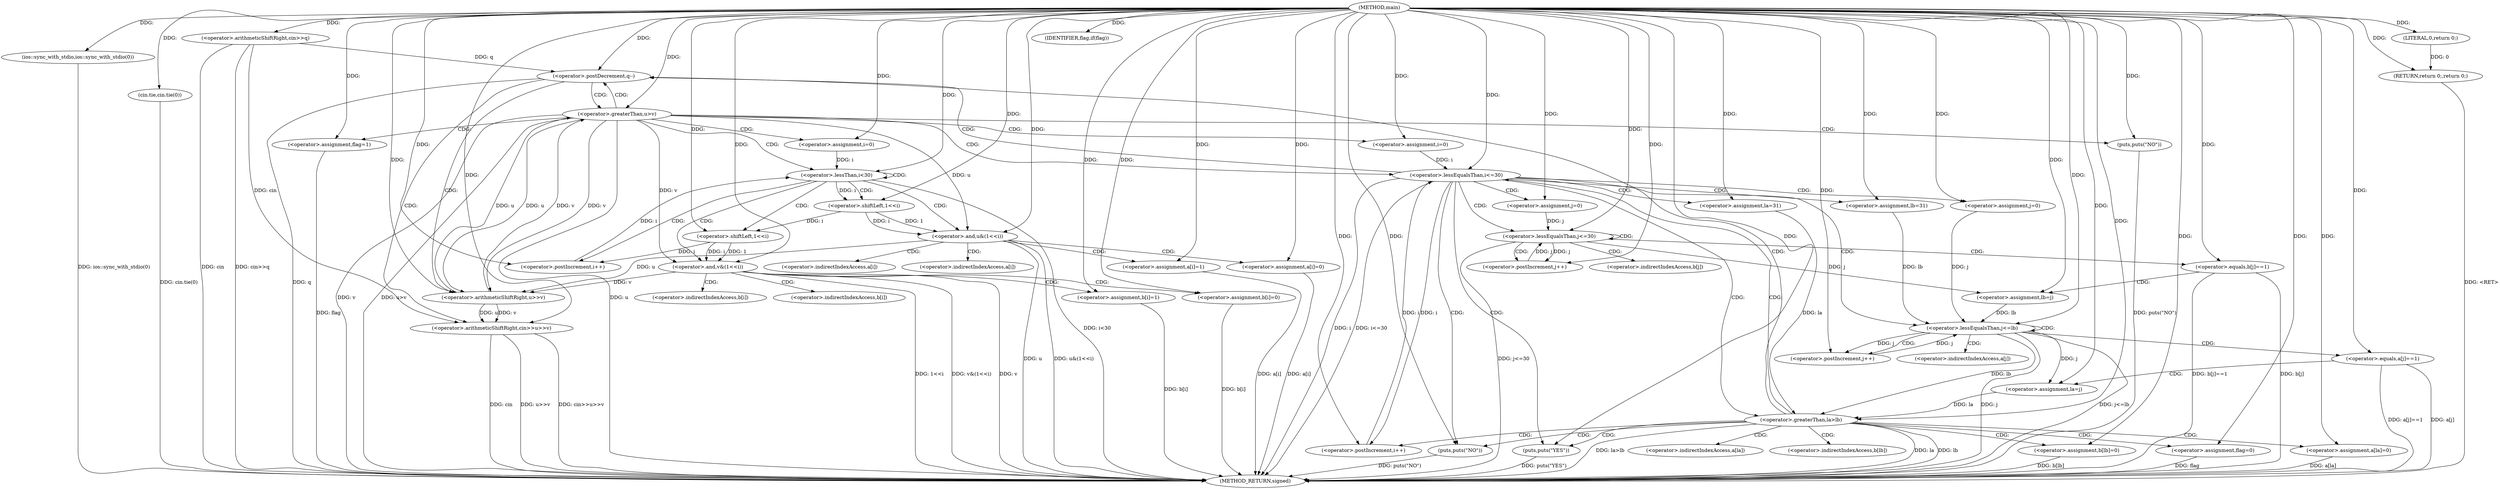 digraph "main" {  
"1000101" [label = "(METHOD,main)" ]
"1000263" [label = "(METHOD_RETURN,signed)" ]
"1000103" [label = "(ios::sync_with_stdio,ios::sync_with_stdio(0))" ]
"1000105" [label = "(cin.tie,cin.tie(0))" ]
"1000107" [label = "(<operator>.arithmeticShiftRight,cin>>q)" ]
"1000261" [label = "(RETURN,return 0;,return 0;)" ]
"1000111" [label = "(<operator>.postDecrement,q--)" ]
"1000262" [label = "(LITERAL,0,return 0;)" ]
"1000114" [label = "(<operator>.arithmeticShiftRight,cin>>u>>v)" ]
"1000173" [label = "(<operator>.assignment,flag=1)" ]
"1000120" [label = "(<operator>.greaterThan,u>v)" ]
"1000129" [label = "(<operator>.assignment,i=0)" ]
"1000132" [label = "(<operator>.lessThan,i<30)" ]
"1000135" [label = "(<operator>.postIncrement,i++)" ]
"1000178" [label = "(<operator>.assignment,i=0)" ]
"1000181" [label = "(<operator>.lessEqualsThan,i<=30)" ]
"1000184" [label = "(<operator>.postIncrement,i++)" ]
"1000255" [label = "(IDENTIFIER,flag,if(flag))" ]
"1000256" [label = "(puts,puts(\"YES\"))" ]
"1000116" [label = "(<operator>.arithmeticShiftRight,u>>v)" ]
"1000124" [label = "(puts,puts(\"NO\"))" ]
"1000188" [label = "(<operator>.assignment,la=31)" ]
"1000192" [label = "(<operator>.assignment,lb=31)" ]
"1000244" [label = "(<operator>.assignment,a[la]=0)" ]
"1000249" [label = "(<operator>.assignment,b[lb]=0)" ]
"1000259" [label = "(puts,puts(\"NO\"))" ]
"1000139" [label = "(<operator>.and,u&(1<<i))" ]
"1000144" [label = "(<operator>.assignment,a[i]=1)" ]
"1000156" [label = "(<operator>.and,v&(1<<i))" ]
"1000161" [label = "(<operator>.assignment,b[i]=1)" ]
"1000197" [label = "(<operator>.assignment,j=0)" ]
"1000200" [label = "(<operator>.lessEqualsThan,j<=30)" ]
"1000203" [label = "(<operator>.postIncrement,j++)" ]
"1000217" [label = "(<operator>.assignment,j=0)" ]
"1000220" [label = "(<operator>.lessEqualsThan,j<=lb)" ]
"1000223" [label = "(<operator>.postIncrement,j++)" ]
"1000236" [label = "(<operator>.greaterThan,la>lb)" ]
"1000150" [label = "(<operator>.assignment,a[i]=0)" ]
"1000167" [label = "(<operator>.assignment,b[i]=0)" ]
"1000240" [label = "(<operator>.assignment,flag=0)" ]
"1000141" [label = "(<operator>.shiftLeft,1<<i)" ]
"1000158" [label = "(<operator>.shiftLeft,1<<i)" ]
"1000207" [label = "(<operator>.equals,b[j]==1)" ]
"1000212" [label = "(<operator>.assignment,lb=j)" ]
"1000227" [label = "(<operator>.equals,a[j]==1)" ]
"1000232" [label = "(<operator>.assignment,la=j)" ]
"1000245" [label = "(<operator>.indirectIndexAccess,a[la])" ]
"1000250" [label = "(<operator>.indirectIndexAccess,b[lb])" ]
"1000145" [label = "(<operator>.indirectIndexAccess,a[i])" ]
"1000162" [label = "(<operator>.indirectIndexAccess,b[i])" ]
"1000151" [label = "(<operator>.indirectIndexAccess,a[i])" ]
"1000168" [label = "(<operator>.indirectIndexAccess,b[i])" ]
"1000208" [label = "(<operator>.indirectIndexAccess,b[j])" ]
"1000228" [label = "(<operator>.indirectIndexAccess,a[j])" ]
  "1000261" -> "1000263"  [ label = "DDG: <RET>"] 
  "1000103" -> "1000263"  [ label = "DDG: ios::sync_with_stdio(0)"] 
  "1000105" -> "1000263"  [ label = "DDG: cin.tie(0)"] 
  "1000107" -> "1000263"  [ label = "DDG: cin"] 
  "1000107" -> "1000263"  [ label = "DDG: cin>>q"] 
  "1000111" -> "1000263"  [ label = "DDG: q"] 
  "1000114" -> "1000263"  [ label = "DDG: cin"] 
  "1000114" -> "1000263"  [ label = "DDG: u>>v"] 
  "1000114" -> "1000263"  [ label = "DDG: cin>>u>>v"] 
  "1000120" -> "1000263"  [ label = "DDG: u"] 
  "1000120" -> "1000263"  [ label = "DDG: v"] 
  "1000120" -> "1000263"  [ label = "DDG: u>v"] 
  "1000132" -> "1000263"  [ label = "DDG: i<30"] 
  "1000173" -> "1000263"  [ label = "DDG: flag"] 
  "1000181" -> "1000263"  [ label = "DDG: i"] 
  "1000181" -> "1000263"  [ label = "DDG: i<=30"] 
  "1000200" -> "1000263"  [ label = "DDG: j<=30"] 
  "1000220" -> "1000263"  [ label = "DDG: j"] 
  "1000220" -> "1000263"  [ label = "DDG: j<=lb"] 
  "1000236" -> "1000263"  [ label = "DDG: la"] 
  "1000236" -> "1000263"  [ label = "DDG: lb"] 
  "1000236" -> "1000263"  [ label = "DDG: la>lb"] 
  "1000244" -> "1000263"  [ label = "DDG: a[la]"] 
  "1000249" -> "1000263"  [ label = "DDG: b[lb]"] 
  "1000240" -> "1000263"  [ label = "DDG: flag"] 
  "1000259" -> "1000263"  [ label = "DDG: puts(\"NO\")"] 
  "1000256" -> "1000263"  [ label = "DDG: puts(\"YES\")"] 
  "1000227" -> "1000263"  [ label = "DDG: a[j]"] 
  "1000227" -> "1000263"  [ label = "DDG: a[j]==1"] 
  "1000207" -> "1000263"  [ label = "DDG: b[j]"] 
  "1000207" -> "1000263"  [ label = "DDG: b[j]==1"] 
  "1000139" -> "1000263"  [ label = "DDG: u"] 
  "1000139" -> "1000263"  [ label = "DDG: u&(1<<i)"] 
  "1000150" -> "1000263"  [ label = "DDG: a[i]"] 
  "1000144" -> "1000263"  [ label = "DDG: a[i]"] 
  "1000156" -> "1000263"  [ label = "DDG: v"] 
  "1000156" -> "1000263"  [ label = "DDG: 1<<i"] 
  "1000156" -> "1000263"  [ label = "DDG: v&(1<<i)"] 
  "1000167" -> "1000263"  [ label = "DDG: b[i]"] 
  "1000161" -> "1000263"  [ label = "DDG: b[i]"] 
  "1000124" -> "1000263"  [ label = "DDG: puts(\"NO\")"] 
  "1000262" -> "1000261"  [ label = "DDG: 0"] 
  "1000101" -> "1000261"  [ label = "DDG: "] 
  "1000101" -> "1000103"  [ label = "DDG: "] 
  "1000101" -> "1000105"  [ label = "DDG: "] 
  "1000101" -> "1000107"  [ label = "DDG: "] 
  "1000101" -> "1000262"  [ label = "DDG: "] 
  "1000107" -> "1000111"  [ label = "DDG: q"] 
  "1000101" -> "1000111"  [ label = "DDG: "] 
  "1000101" -> "1000173"  [ label = "DDG: "] 
  "1000107" -> "1000114"  [ label = "DDG: cin"] 
  "1000101" -> "1000114"  [ label = "DDG: "] 
  "1000116" -> "1000114"  [ label = "DDG: u"] 
  "1000116" -> "1000114"  [ label = "DDG: v"] 
  "1000101" -> "1000129"  [ label = "DDG: "] 
  "1000101" -> "1000178"  [ label = "DDG: "] 
  "1000101" -> "1000255"  [ label = "DDG: "] 
  "1000120" -> "1000116"  [ label = "DDG: u"] 
  "1000139" -> "1000116"  [ label = "DDG: u"] 
  "1000101" -> "1000116"  [ label = "DDG: "] 
  "1000120" -> "1000116"  [ label = "DDG: v"] 
  "1000156" -> "1000116"  [ label = "DDG: v"] 
  "1000116" -> "1000120"  [ label = "DDG: u"] 
  "1000101" -> "1000120"  [ label = "DDG: "] 
  "1000116" -> "1000120"  [ label = "DDG: v"] 
  "1000129" -> "1000132"  [ label = "DDG: i"] 
  "1000135" -> "1000132"  [ label = "DDG: i"] 
  "1000101" -> "1000132"  [ label = "DDG: "] 
  "1000158" -> "1000135"  [ label = "DDG: i"] 
  "1000101" -> "1000135"  [ label = "DDG: "] 
  "1000178" -> "1000181"  [ label = "DDG: i"] 
  "1000184" -> "1000181"  [ label = "DDG: i"] 
  "1000101" -> "1000181"  [ label = "DDG: "] 
  "1000181" -> "1000184"  [ label = "DDG: i"] 
  "1000101" -> "1000184"  [ label = "DDG: "] 
  "1000101" -> "1000188"  [ label = "DDG: "] 
  "1000101" -> "1000192"  [ label = "DDG: "] 
  "1000101" -> "1000244"  [ label = "DDG: "] 
  "1000101" -> "1000249"  [ label = "DDG: "] 
  "1000101" -> "1000256"  [ label = "DDG: "] 
  "1000101" -> "1000124"  [ label = "DDG: "] 
  "1000101" -> "1000144"  [ label = "DDG: "] 
  "1000101" -> "1000161"  [ label = "DDG: "] 
  "1000101" -> "1000197"  [ label = "DDG: "] 
  "1000101" -> "1000217"  [ label = "DDG: "] 
  "1000101" -> "1000259"  [ label = "DDG: "] 
  "1000120" -> "1000139"  [ label = "DDG: u"] 
  "1000101" -> "1000139"  [ label = "DDG: "] 
  "1000141" -> "1000139"  [ label = "DDG: 1"] 
  "1000141" -> "1000139"  [ label = "DDG: i"] 
  "1000101" -> "1000150"  [ label = "DDG: "] 
  "1000120" -> "1000156"  [ label = "DDG: v"] 
  "1000101" -> "1000156"  [ label = "DDG: "] 
  "1000158" -> "1000156"  [ label = "DDG: i"] 
  "1000158" -> "1000156"  [ label = "DDG: 1"] 
  "1000101" -> "1000167"  [ label = "DDG: "] 
  "1000197" -> "1000200"  [ label = "DDG: j"] 
  "1000203" -> "1000200"  [ label = "DDG: j"] 
  "1000101" -> "1000200"  [ label = "DDG: "] 
  "1000200" -> "1000203"  [ label = "DDG: j"] 
  "1000101" -> "1000203"  [ label = "DDG: "] 
  "1000217" -> "1000220"  [ label = "DDG: j"] 
  "1000223" -> "1000220"  [ label = "DDG: j"] 
  "1000101" -> "1000220"  [ label = "DDG: "] 
  "1000192" -> "1000220"  [ label = "DDG: lb"] 
  "1000212" -> "1000220"  [ label = "DDG: lb"] 
  "1000220" -> "1000223"  [ label = "DDG: j"] 
  "1000101" -> "1000223"  [ label = "DDG: "] 
  "1000188" -> "1000236"  [ label = "DDG: la"] 
  "1000232" -> "1000236"  [ label = "DDG: la"] 
  "1000101" -> "1000236"  [ label = "DDG: "] 
  "1000220" -> "1000236"  [ label = "DDG: lb"] 
  "1000101" -> "1000240"  [ label = "DDG: "] 
  "1000101" -> "1000141"  [ label = "DDG: "] 
  "1000132" -> "1000141"  [ label = "DDG: i"] 
  "1000101" -> "1000158"  [ label = "DDG: "] 
  "1000141" -> "1000158"  [ label = "DDG: i"] 
  "1000200" -> "1000212"  [ label = "DDG: j"] 
  "1000101" -> "1000212"  [ label = "DDG: "] 
  "1000220" -> "1000232"  [ label = "DDG: j"] 
  "1000101" -> "1000232"  [ label = "DDG: "] 
  "1000101" -> "1000207"  [ label = "DDG: "] 
  "1000101" -> "1000227"  [ label = "DDG: "] 
  "1000111" -> "1000114"  [ label = "CDG: "] 
  "1000111" -> "1000116"  [ label = "CDG: "] 
  "1000111" -> "1000120"  [ label = "CDG: "] 
  "1000120" -> "1000132"  [ label = "CDG: "] 
  "1000120" -> "1000178"  [ label = "CDG: "] 
  "1000120" -> "1000111"  [ label = "CDG: "] 
  "1000120" -> "1000173"  [ label = "CDG: "] 
  "1000120" -> "1000129"  [ label = "CDG: "] 
  "1000120" -> "1000124"  [ label = "CDG: "] 
  "1000120" -> "1000181"  [ label = "CDG: "] 
  "1000132" -> "1000156"  [ label = "CDG: "] 
  "1000132" -> "1000141"  [ label = "CDG: "] 
  "1000132" -> "1000139"  [ label = "CDG: "] 
  "1000132" -> "1000132"  [ label = "CDG: "] 
  "1000132" -> "1000135"  [ label = "CDG: "] 
  "1000132" -> "1000158"  [ label = "CDG: "] 
  "1000181" -> "1000200"  [ label = "CDG: "] 
  "1000181" -> "1000197"  [ label = "CDG: "] 
  "1000181" -> "1000236"  [ label = "CDG: "] 
  "1000181" -> "1000188"  [ label = "CDG: "] 
  "1000181" -> "1000220"  [ label = "CDG: "] 
  "1000181" -> "1000192"  [ label = "CDG: "] 
  "1000181" -> "1000217"  [ label = "CDG: "] 
  "1000181" -> "1000111"  [ label = "CDG: "] 
  "1000181" -> "1000259"  [ label = "CDG: "] 
  "1000181" -> "1000256"  [ label = "CDG: "] 
  "1000139" -> "1000150"  [ label = "CDG: "] 
  "1000139" -> "1000144"  [ label = "CDG: "] 
  "1000139" -> "1000151"  [ label = "CDG: "] 
  "1000139" -> "1000145"  [ label = "CDG: "] 
  "1000156" -> "1000161"  [ label = "CDG: "] 
  "1000156" -> "1000167"  [ label = "CDG: "] 
  "1000156" -> "1000168"  [ label = "CDG: "] 
  "1000156" -> "1000162"  [ label = "CDG: "] 
  "1000200" -> "1000200"  [ label = "CDG: "] 
  "1000200" -> "1000208"  [ label = "CDG: "] 
  "1000200" -> "1000207"  [ label = "CDG: "] 
  "1000200" -> "1000203"  [ label = "CDG: "] 
  "1000220" -> "1000227"  [ label = "CDG: "] 
  "1000220" -> "1000220"  [ label = "CDG: "] 
  "1000220" -> "1000223"  [ label = "CDG: "] 
  "1000220" -> "1000228"  [ label = "CDG: "] 
  "1000236" -> "1000244"  [ label = "CDG: "] 
  "1000236" -> "1000250"  [ label = "CDG: "] 
  "1000236" -> "1000240"  [ label = "CDG: "] 
  "1000236" -> "1000245"  [ label = "CDG: "] 
  "1000236" -> "1000249"  [ label = "CDG: "] 
  "1000236" -> "1000184"  [ label = "CDG: "] 
  "1000236" -> "1000181"  [ label = "CDG: "] 
  "1000236" -> "1000111"  [ label = "CDG: "] 
  "1000236" -> "1000259"  [ label = "CDG: "] 
  "1000236" -> "1000256"  [ label = "CDG: "] 
  "1000207" -> "1000212"  [ label = "CDG: "] 
  "1000227" -> "1000232"  [ label = "CDG: "] 
}
